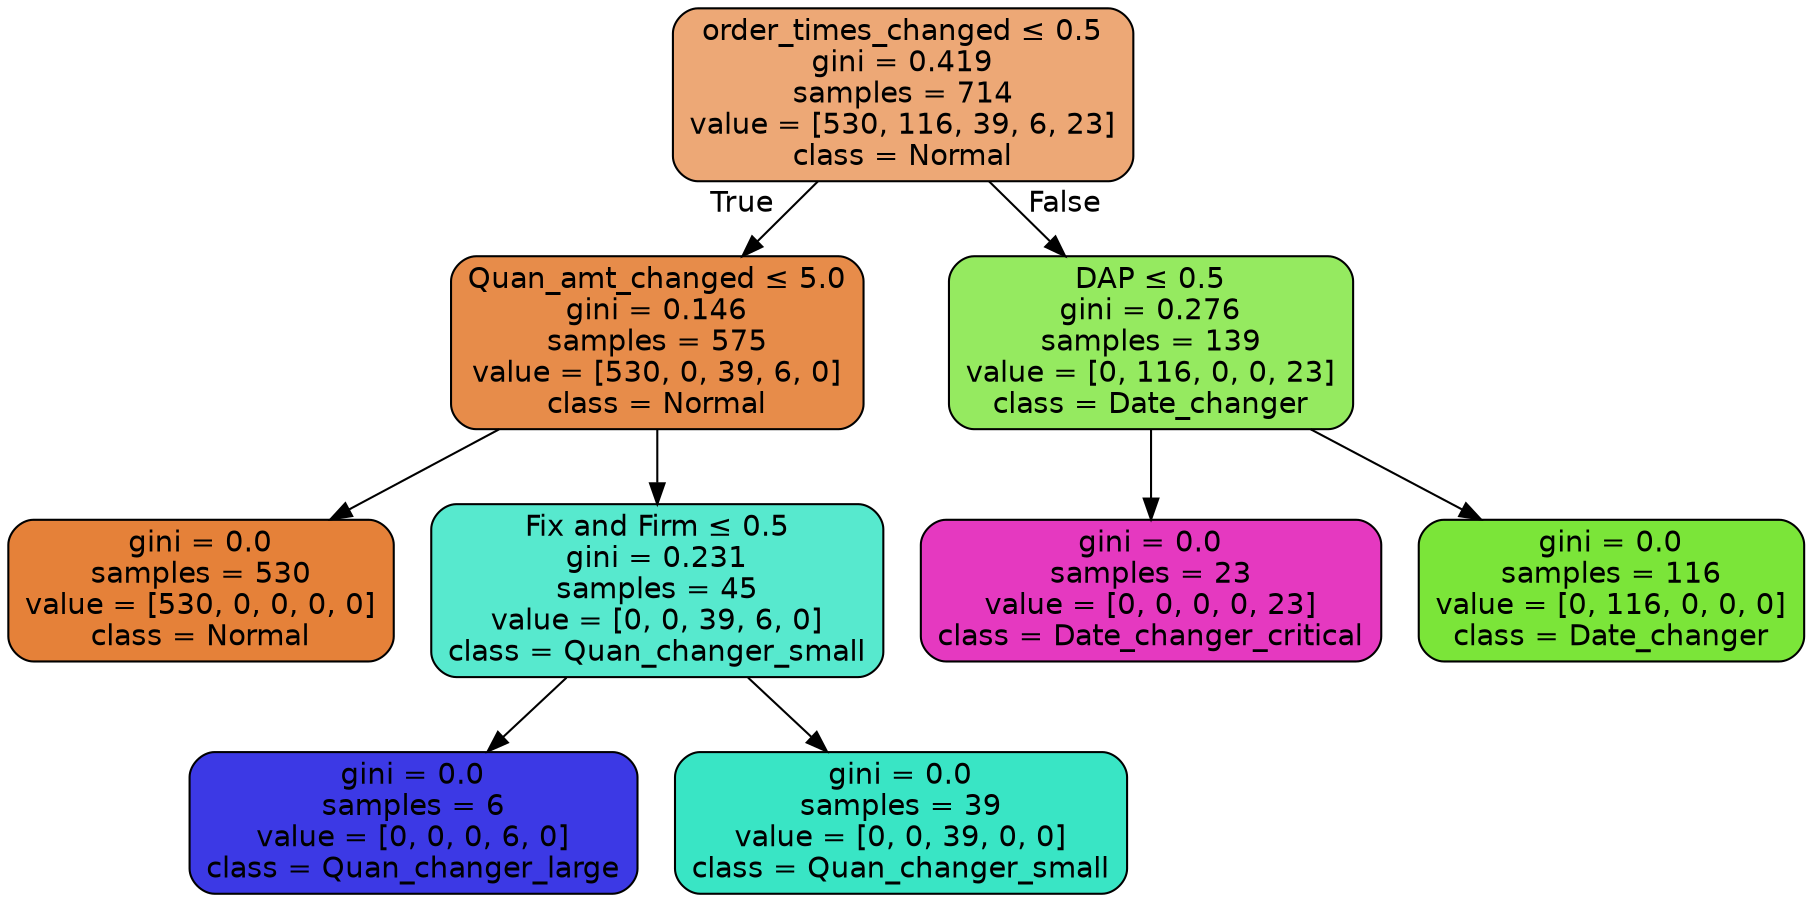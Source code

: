 digraph Tree {
node [shape=box, style="filled, rounded", color="black", fontname=helvetica] ;
edge [fontname=helvetica] ;
0 [label=<order_times_changed &le; 0.5<br/>gini = 0.419<br/>samples = 714<br/>value = [530, 116, 39, 6, 23]<br/>class = Normal>, fillcolor="#eda876"] ;
1 [label=<Quan_amt_changed &le; 5.0<br/>gini = 0.146<br/>samples = 575<br/>value = [530, 0, 39, 6, 0]<br/>class = Normal>, fillcolor="#e78c4a"] ;
0 -> 1 [labeldistance=2.5, labelangle=45, headlabel="True"] ;
2 [label=<gini = 0.0<br/>samples = 530<br/>value = [530, 0, 0, 0, 0]<br/>class = Normal>, fillcolor="#e58139"] ;
1 -> 2 ;
3 [label=<Fix and Firm &le; 0.5<br/>gini = 0.231<br/>samples = 45<br/>value = [0, 0, 39, 6, 0]<br/>class = Quan_changer_small>, fillcolor="#57e9ce"] ;
1 -> 3 ;
4 [label=<gini = 0.0<br/>samples = 6<br/>value = [0, 0, 0, 6, 0]<br/>class = Quan_changer_large>, fillcolor="#3c39e5"] ;
3 -> 4 ;
5 [label=<gini = 0.0<br/>samples = 39<br/>value = [0, 0, 39, 0, 0]<br/>class = Quan_changer_small>, fillcolor="#39e5c5"] ;
3 -> 5 ;
6 [label=<DAP &le; 0.5<br/>gini = 0.276<br/>samples = 139<br/>value = [0, 116, 0, 0, 23]<br/>class = Date_changer>, fillcolor="#95ea60"] ;
0 -> 6 [labeldistance=2.5, labelangle=-45, headlabel="False"] ;
7 [label=<gini = 0.0<br/>samples = 23<br/>value = [0, 0, 0, 0, 23]<br/>class = Date_changer_critical>, fillcolor="#e539c0"] ;
6 -> 7 ;
8 [label=<gini = 0.0<br/>samples = 116<br/>value = [0, 116, 0, 0, 0]<br/>class = Date_changer>, fillcolor="#7be539"] ;
6 -> 8 ;
}
